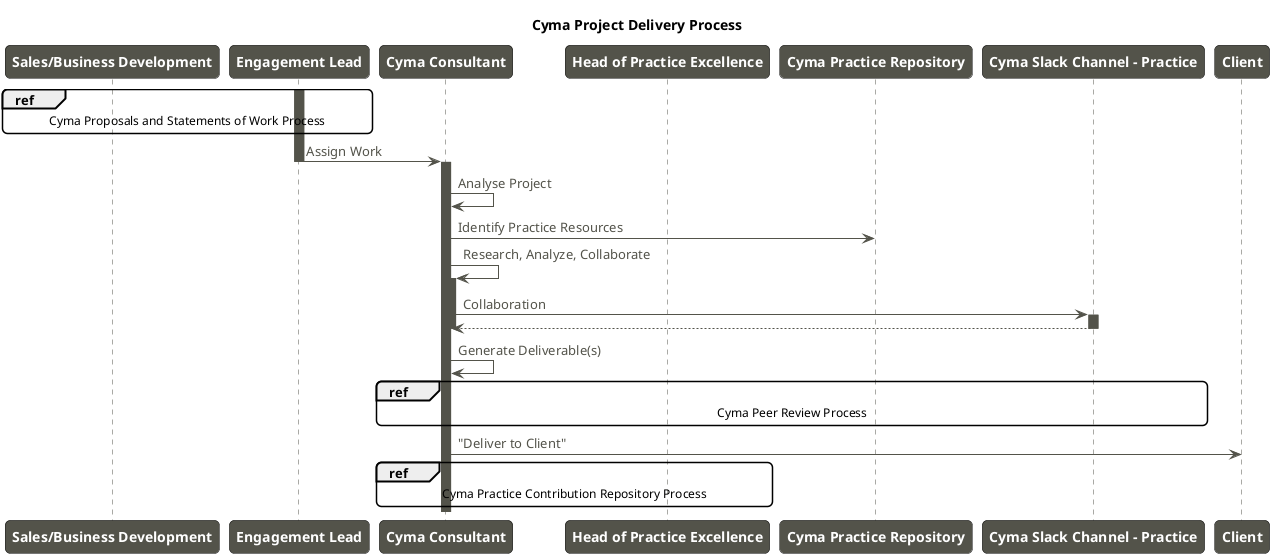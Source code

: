 @startuml

skinparam defaultFontName Raleway
skinparam roundcorner 10

skinparam sequence {
    ArrowColor #53534A
    ArrowFontColor #53534A
    LifeLineBorderColor #53534A
    LifeLineBackgroundColor #53534A

    ParticipantBackgroundColor #53534A
    ParticipantFontSize 14
    ParticipantFontColor White
    ParticipantFontStyle bold
}

title Cyma Project Delivery Process

participant sbd as "Sales/Business Development"
participant el as "Engagement Lead"
participant cc as "Cyma Consultant"
participant PE as "Head of Practice Excellence"
participant repo as "Cyma Practice Repository"
participant slack as "Cyma Slack Channel - Practice"
participant client as "Client"

ref over sbd, el
Cyma Proposals and Statements of Work Process
end ref

activate el
el->cc: Assign Work
deactivate el

activate cc
cc->cc: Analyse Project
cc->repo: Identify Practice Resources

cc->cc: Research, Analyze, Collaborate
activate cc
cc->slack: Collaboration
activate slack
slack-->cc
deactivate slack
deactivate cc

cc->cc: Generate Deliverable(s)

ref over cc, slack
Cyma Peer Review Process
end ref

cc->client: "Deliver to Client"

ref over cc, PE
Cyma Practice Contribution Repository Process
end ref

@enduml

@startuml

skinparam defaultFontName Raleway
skinparam roundcorner 10

skinparam sequence {
    ArrowColor #53534A
    ArrowFontColor #53534A
    LifeLineBorderColor #53534A
    LifeLineBackgroundColor #53534A

    ParticipantBackgroundColor #53534A
    ParticipantFontSize 14
    ParticipantFontColor White
    ParticipantFontStyle bold
}

participant cc as "Contributor"
participant pe as "Head of Practice Excellence"
participant repo as "Cyma Practice Repository"

cc->pe: Submits Cyma Practice artefact

 activate pe
 alt Artefact does not meet standard.
    pe --> cc: Provides feedback to the Contributor
    else Artefact does meet standard.
    pe --> cc: Provides repository location to the Contributor
    deactivate pe
    cc->repo: Submits endorsed artefact with storage location
    activate cc
    activate repo
    repo-->cc:
    deactivate repo
    cc->pe: Confirms artefact storage
    deactivate cc
 end

@enduml